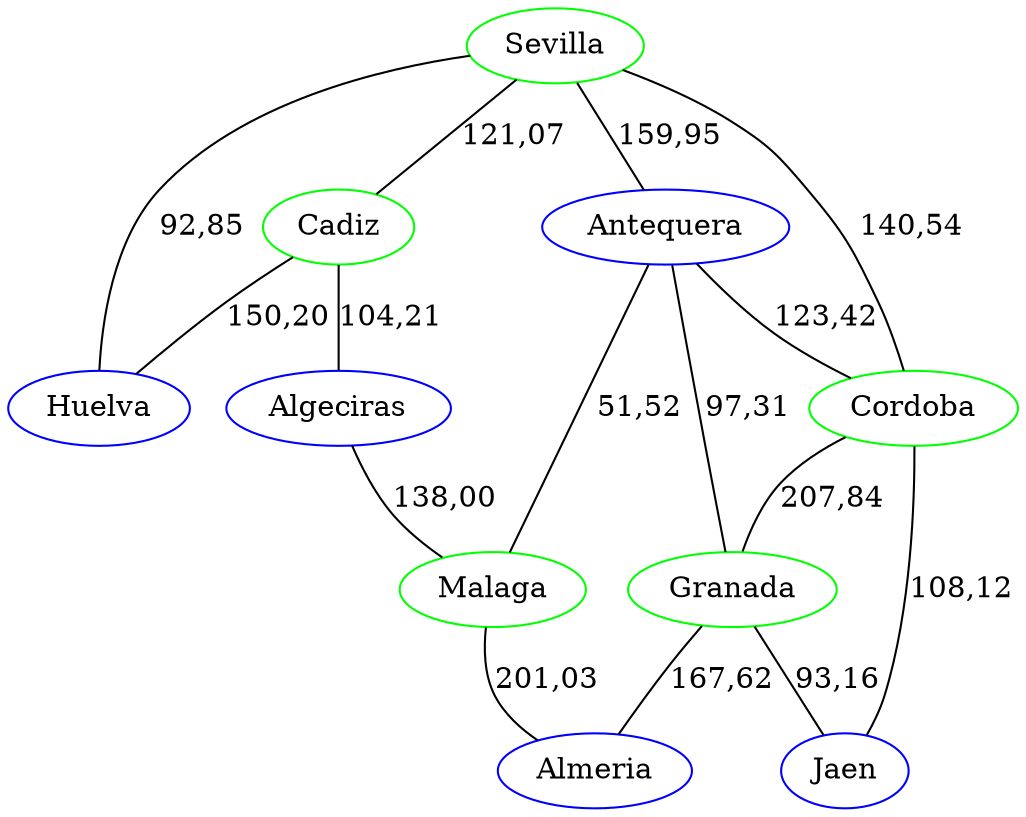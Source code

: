 strict graph G {
  1 [ color="green" label="Sevilla" ];
  2 [ color="green" label="Cadiz" ];
  3 [ color="blue" label="Huelva" ];
  4 [ color="green" label="Cordoba" ];
  5 [ color="green" label="Malaga" ];
  6 [ color="blue" label="Antequera" ];
  7 [ color="blue" label="Almeria" ];
  8 [ color="green" label="Granada" ];
  9 [ color="blue" label="Jaen" ];
  10 [ color="blue" label="Algeciras" ];
  2 -- 3 [ style="solid" label="150,20" ];
  1 -- 3 [ style="solid" label="92,85" ];
  1 -- 4 [ style="solid" label="140,54" ];
  1 -- 2 [ style="solid" label="121,07" ];
  1 -- 6 [ style="solid" label="159,95" ];
  6 -- 8 [ style="solid" label="97,31" ];
  6 -- 5 [ style="solid" label="51,52" ];
  6 -- 4 [ style="solid" label="123,42" ];
  5 -- 7 [ style="solid" label="201,03" ];
  4 -- 9 [ style="solid" label="108,12" ];
  4 -- 8 [ style="solid" label="207,84" ];
  8 -- 7 [ style="solid" label="167,62" ];
  8 -- 9 [ style="solid" label="93,16" ];
  2 -- 10 [ style="solid" label="104,21" ];
  10 -- 5 [ style="solid" label="138,00" ];
}
